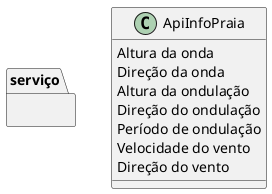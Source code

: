@startuml class

package serviço {}

class ApiInfoPraia {
  Altura da onda
  Direção da onda
  Altura da ondulação
  Direção do ondulação
  Período de ondulação
  Velocidade do vento
  Direção do vento 
}
@enduml